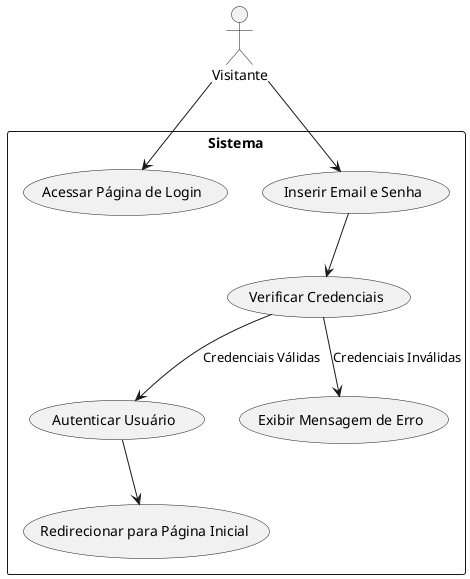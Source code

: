 @startuml
actor "Visitante" as Visitante

rectangle Sistema {
  usecase "Acessar Página de Login" as UC_AcessarPaginaLogin
  usecase "Inserir Email e Senha" as UC_InserirCredenciais
  usecase "Verificar Credenciais" as UC_VerificarCredenciais
  usecase "Autenticar Usuário" as UC_AutenticarUsuario
  usecase "Redirecionar para Página Inicial" as UC_Redirecionar
  usecase "Exibir Mensagem de Erro" as UC_ExibirErro
}

Visitante --> UC_AcessarPaginaLogin
Visitante --> UC_InserirCredenciais
UC_InserirCredenciais --> UC_VerificarCredenciais
UC_VerificarCredenciais --> UC_AutenticarUsuario : Credenciais Válidas
UC_VerificarCredenciais --> UC_ExibirErro : Credenciais Inválidas
UC_AutenticarUsuario --> UC_Redirecionar
@enduml
